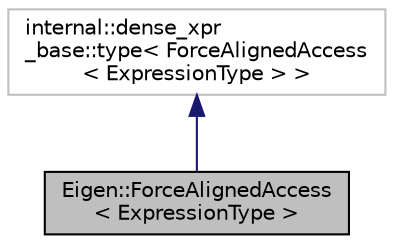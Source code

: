 digraph "Eigen::ForceAlignedAccess&lt; ExpressionType &gt;"
{
  edge [fontname="Helvetica",fontsize="10",labelfontname="Helvetica",labelfontsize="10"];
  node [fontname="Helvetica",fontsize="10",shape=record];
  Node1 [label="Eigen::ForceAlignedAccess\l\< ExpressionType \>",height=0.2,width=0.4,color="black", fillcolor="grey75", style="filled", fontcolor="black"];
  Node2 -> Node1 [dir="back",color="midnightblue",fontsize="10",style="solid",fontname="Helvetica"];
  Node2 [label="internal::dense_xpr\l_base::type\< ForceAlignedAccess\l\< ExpressionType \> \>",height=0.2,width=0.4,color="grey75", fillcolor="white", style="filled"];
}
